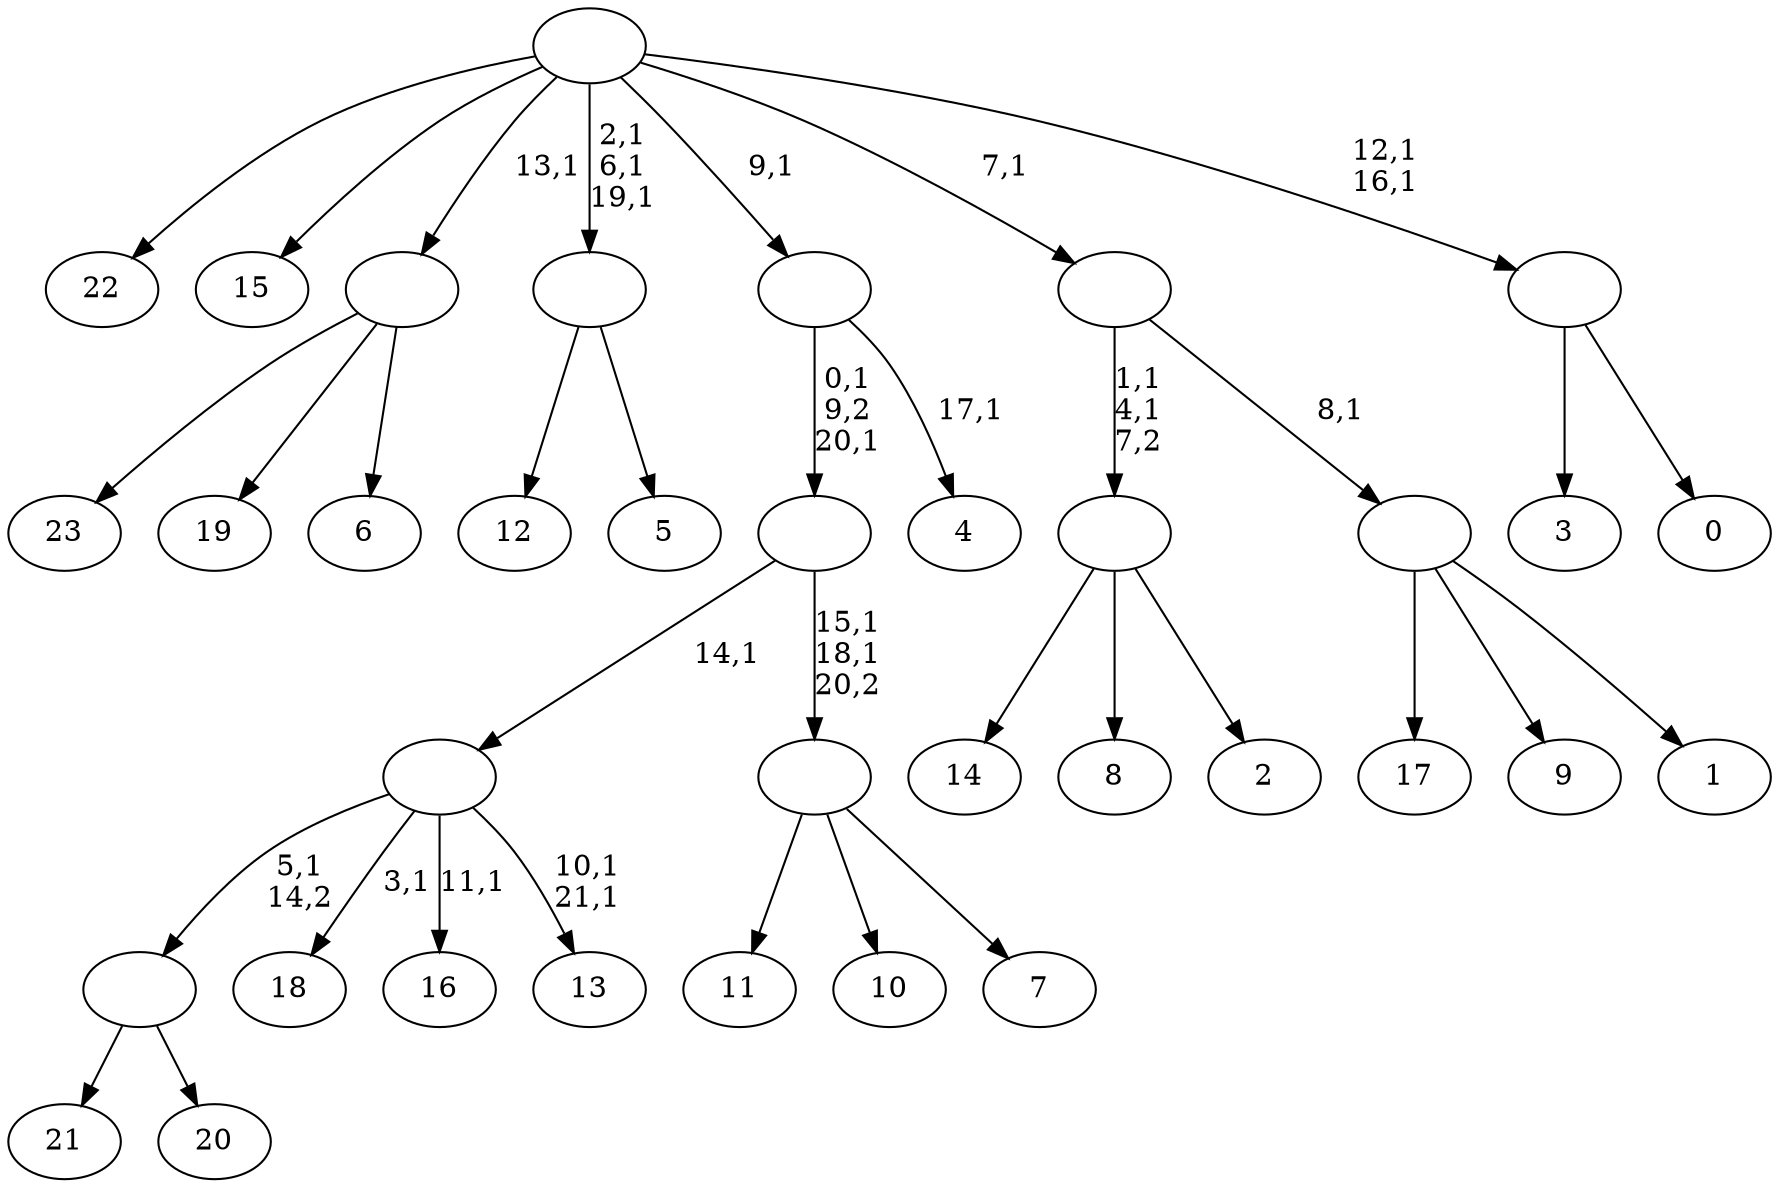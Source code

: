 digraph T {
	46 [label="23"]
	45 [label="22"]
	44 [label="21"]
	43 [label="20"]
	42 [label=""]
	41 [label="19"]
	40 [label="18"]
	38 [label="17"]
	37 [label="16"]
	35 [label="15"]
	34 [label="14"]
	33 [label="13"]
	30 [label=""]
	29 [label="12"]
	28 [label="11"]
	27 [label="10"]
	26 [label="9"]
	25 [label="8"]
	24 [label="7"]
	23 [label=""]
	21 [label=""]
	19 [label="6"]
	18 [label=""]
	17 [label="5"]
	16 [label=""]
	13 [label="4"]
	11 [label=""]
	10 [label="3"]
	9 [label="2"]
	8 [label=""]
	6 [label="1"]
	5 [label=""]
	4 [label=""]
	3 [label="0"]
	2 [label=""]
	0 [label=""]
	42 -> 44 [label=""]
	42 -> 43 [label=""]
	30 -> 33 [label="10,1\n21,1"]
	30 -> 37 [label="11,1"]
	30 -> 40 [label="3,1"]
	30 -> 42 [label="5,1\n14,2"]
	23 -> 28 [label=""]
	23 -> 27 [label=""]
	23 -> 24 [label=""]
	21 -> 23 [label="15,1\n18,1\n20,2"]
	21 -> 30 [label="14,1"]
	18 -> 46 [label=""]
	18 -> 41 [label=""]
	18 -> 19 [label=""]
	16 -> 29 [label=""]
	16 -> 17 [label=""]
	11 -> 13 [label="17,1"]
	11 -> 21 [label="0,1\n9,2\n20,1"]
	8 -> 34 [label=""]
	8 -> 25 [label=""]
	8 -> 9 [label=""]
	5 -> 38 [label=""]
	5 -> 26 [label=""]
	5 -> 6 [label=""]
	4 -> 8 [label="1,1\n4,1\n7,2"]
	4 -> 5 [label="8,1"]
	2 -> 10 [label=""]
	2 -> 3 [label=""]
	0 -> 2 [label="12,1\n16,1"]
	0 -> 16 [label="2,1\n6,1\n19,1"]
	0 -> 45 [label=""]
	0 -> 35 [label=""]
	0 -> 18 [label="13,1"]
	0 -> 11 [label="9,1"]
	0 -> 4 [label="7,1"]
}
